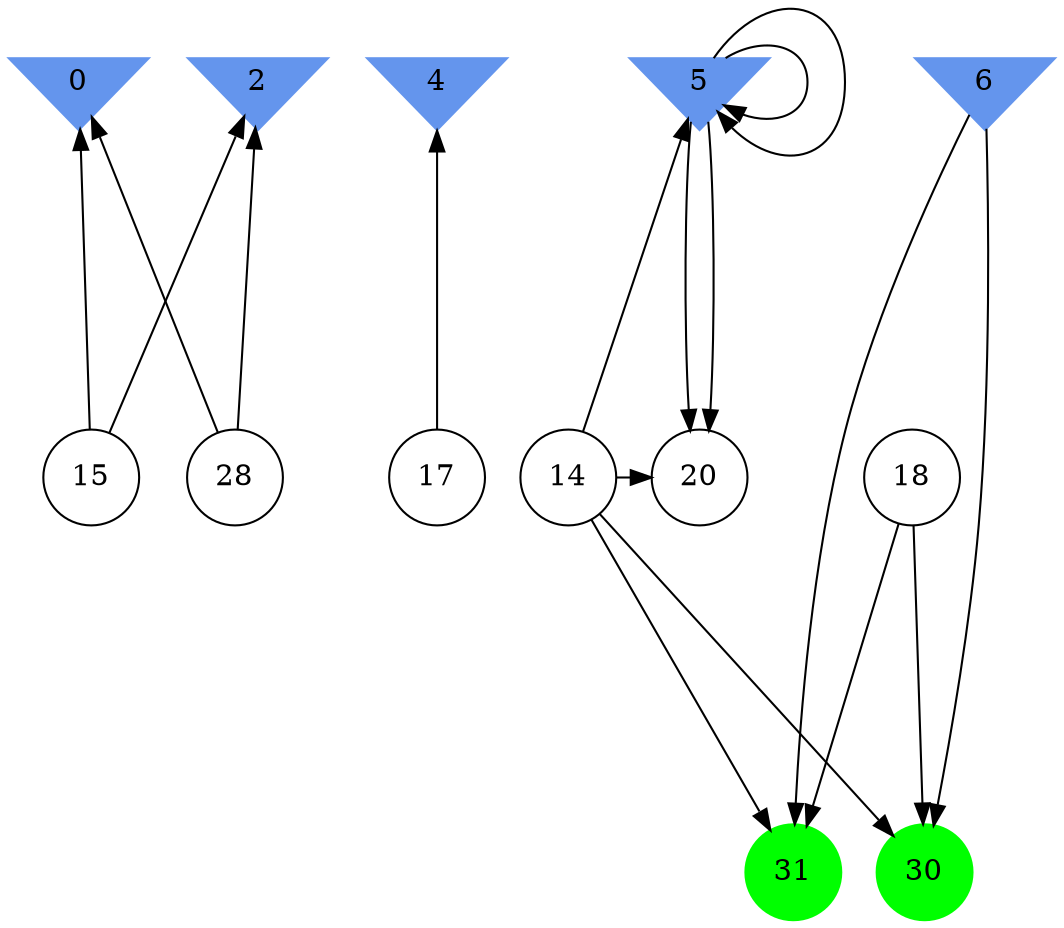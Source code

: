 digraph brain {
	ranksep=2.0;
	0 [shape=invtriangle,style=filled,color=cornflowerblue];
	2 [shape=invtriangle,style=filled,color=cornflowerblue];
	4 [shape=invtriangle,style=filled,color=cornflowerblue];
	5 [shape=invtriangle,style=filled,color=cornflowerblue];
	6 [shape=invtriangle,style=filled,color=cornflowerblue];
	14 [shape=circle,color=black];
	15 [shape=circle,color=black];
	17 [shape=circle,color=black];
	18 [shape=circle,color=black];
	20 [shape=circle,color=black];
	28 [shape=circle,color=black];
	30 [shape=circle,style=filled,color=green];
	31 [shape=circle,style=filled,color=green];
	15	->	2;
	15	->	0;
	28	->	2;
	28	->	0;
	14	->	20;
	14	->	5;
	5	->	20;
	5	->	5;
	5	->	20;
	5	->	5;
	17	->	4;
	6	->	31;
	6	->	30;
	18	->	31;
	18	->	30;
	14	->	31;
	14	->	30;
	{ rank=same; 0; 2; 4; 5; 6; }
	{ rank=same; 14; 15; 17; 18; 20; 28; }
	{ rank=same; 30; 31; }
}
